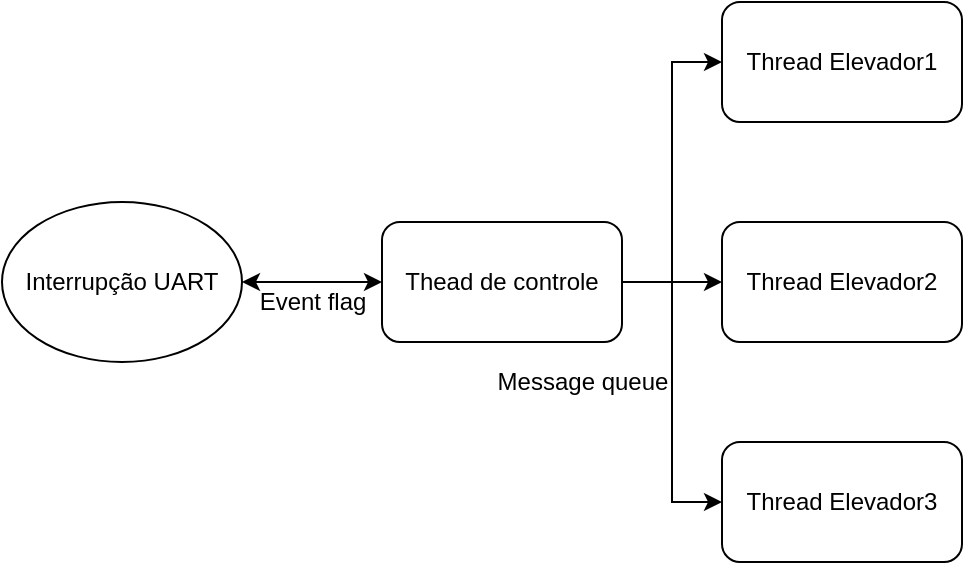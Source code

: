 <mxfile version="14.6.10" type="device"><diagram id="D2WYgNTTpsFpgTxL2HY1" name="Page-1"><mxGraphModel dx="1182" dy="742" grid="1" gridSize="10" guides="1" tooltips="1" connect="1" arrows="1" fold="1" page="1" pageScale="1" pageWidth="827" pageHeight="1169" math="0" shadow="0"><root><mxCell id="0"/><mxCell id="1" parent="0"/><mxCell id="XbYaaA0i_tVi6l1roD7n-1" value="" style="edgeStyle=orthogonalEdgeStyle;rounded=0;orthogonalLoop=1;jettySize=auto;html=1;startArrow=classic;startFill=1;" edge="1" parent="1" source="adukBjHNgzFQIUGu_W8f-1" target="adukBjHNgzFQIUGu_W8f-2"><mxGeometry relative="1" as="geometry"/></mxCell><mxCell id="adukBjHNgzFQIUGu_W8f-1" value="Interrupção UART" style="ellipse;whiteSpace=wrap;html=1;" parent="1" vertex="1"><mxGeometry x="90" y="190" width="120" height="80" as="geometry"/></mxCell><mxCell id="XbYaaA0i_tVi6l1roD7n-6" value="" style="edgeStyle=orthogonalEdgeStyle;rounded=0;orthogonalLoop=1;jettySize=auto;html=1;" edge="1" parent="1" source="adukBjHNgzFQIUGu_W8f-2" target="XbYaaA0i_tVi6l1roD7n-4"><mxGeometry relative="1" as="geometry"/></mxCell><mxCell id="XbYaaA0i_tVi6l1roD7n-7" style="edgeStyle=orthogonalEdgeStyle;rounded=0;orthogonalLoop=1;jettySize=auto;html=1;exitX=1;exitY=0.5;exitDx=0;exitDy=0;entryX=0;entryY=0.5;entryDx=0;entryDy=0;" edge="1" parent="1" source="adukBjHNgzFQIUGu_W8f-2" target="XbYaaA0i_tVi6l1roD7n-3"><mxGeometry relative="1" as="geometry"/></mxCell><mxCell id="XbYaaA0i_tVi6l1roD7n-8" style="edgeStyle=orthogonalEdgeStyle;rounded=0;orthogonalLoop=1;jettySize=auto;html=1;exitX=1;exitY=0.5;exitDx=0;exitDy=0;entryX=0;entryY=0.5;entryDx=0;entryDy=0;" edge="1" parent="1" source="adukBjHNgzFQIUGu_W8f-2" target="XbYaaA0i_tVi6l1roD7n-5"><mxGeometry relative="1" as="geometry"/></mxCell><mxCell id="adukBjHNgzFQIUGu_W8f-2" value="Thead de controle" style="rounded=1;whiteSpace=wrap;html=1;" parent="1" vertex="1"><mxGeometry x="280" y="200" width="120" height="60" as="geometry"/></mxCell><mxCell id="XbYaaA0i_tVi6l1roD7n-2" value="Event flag" style="text;html=1;align=center;verticalAlign=middle;resizable=0;points=[];autosize=1;strokeColor=none;" vertex="1" parent="1"><mxGeometry x="210" y="230" width="70" height="20" as="geometry"/></mxCell><mxCell id="XbYaaA0i_tVi6l1roD7n-3" value="Thread Elevador1" style="rounded=1;whiteSpace=wrap;html=1;" vertex="1" parent="1"><mxGeometry x="450" y="90" width="120" height="60" as="geometry"/></mxCell><mxCell id="XbYaaA0i_tVi6l1roD7n-4" value="&lt;span&gt;Thread Elevador2&lt;/span&gt;" style="rounded=1;whiteSpace=wrap;html=1;" vertex="1" parent="1"><mxGeometry x="450" y="200" width="120" height="60" as="geometry"/></mxCell><mxCell id="XbYaaA0i_tVi6l1roD7n-5" value="&lt;span&gt;Thread Elevador3&lt;/span&gt;" style="rounded=1;whiteSpace=wrap;html=1;" vertex="1" parent="1"><mxGeometry x="450" y="310" width="120" height="60" as="geometry"/></mxCell><mxCell id="XbYaaA0i_tVi6l1roD7n-9" value="Message queue" style="text;html=1;align=center;verticalAlign=middle;resizable=0;points=[];autosize=1;strokeColor=none;" vertex="1" parent="1"><mxGeometry x="330" y="270" width="100" height="20" as="geometry"/></mxCell></root></mxGraphModel></diagram></mxfile>